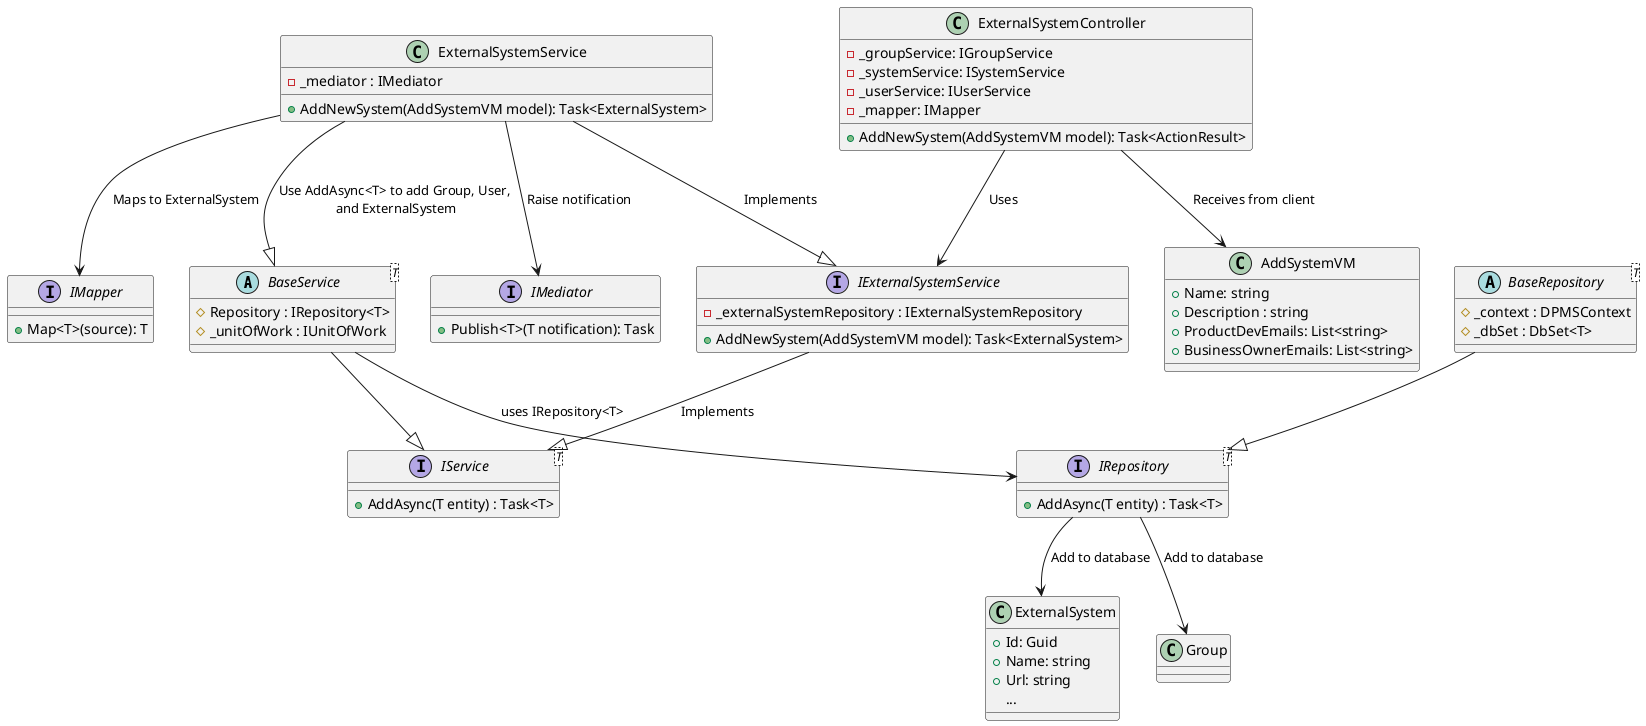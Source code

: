 @startuml

abstract class BaseService<T> {
    #Repository : IRepository<T>
    #_unitOfWork : IUnitOfWork
}

interface IService<T> {
    +AddAsync(T entity) : Task<T>
}

abstract class BaseRepository<T> {
    #_context : DPMSContext
    #_dbSet : DbSet<T>
}

interface IRepository<T> {
    +AddAsync(T entity) : Task<T>
}

BaseRepository --|> IRepository

BaseService --|> IService
BaseService --> IRepository : uses IRepository<T>

' Entity
class ExternalSystem {
    +Id: Guid
    +Name: string
    +Url: string
    ...
}

' interface IExternalSystemRepository {
' }

' ViewModel
class AddSystemVM {
    +Name: string
    +Description : string
    +ProductDevEmails: List<string>
    +BusinessOwnerEmails: List<string>
}

' Service Layer
interface IExternalSystemService {
    -_externalSystemRepository : IExternalSystemRepository

    +AddNewSystem(AddSystemVM model): Task<ExternalSystem>
}
class ExternalSystemService {
    -_mediator : IMediator

    +AddNewSystem(AddSystemVM model): Task<ExternalSystem>
}

interface IMediator {
    +Publish<T>(T notification): Task
}

' Mapper
interface IMapper {
    +Map<T>(source): T
}

' Controller
class ExternalSystemController {
    +AddNewSystem(AddSystemVM model): Task<ActionResult>

    -_groupService: IGroupService
    -_systemService: ISystemService
    -_userService: IUserService
    -_mapper: IMapper
}

' Relationships (with comments on arrows)
ExternalSystemService --|> IExternalSystemService : "Implements"
ExternalSystemService --|> BaseService : "Use AddAsync<T> to add Group, User,\n and ExternalSystem"
IExternalSystemService --|> IService : "Implements"
ExternalSystemService --> IMediator : "Raise notification"
ExternalSystemService --> IMapper : Maps to ExternalSystem
ExternalSystemController --> IExternalSystemService : "Uses"
ExternalSystemController --> AddSystemVM : Receives from client
IRepository --> ExternalSystem : "Add to database"
IRepository --> Group : "Add to database"
' IExternalSystemRepository --|> IRepository : "Implements"

@enduml